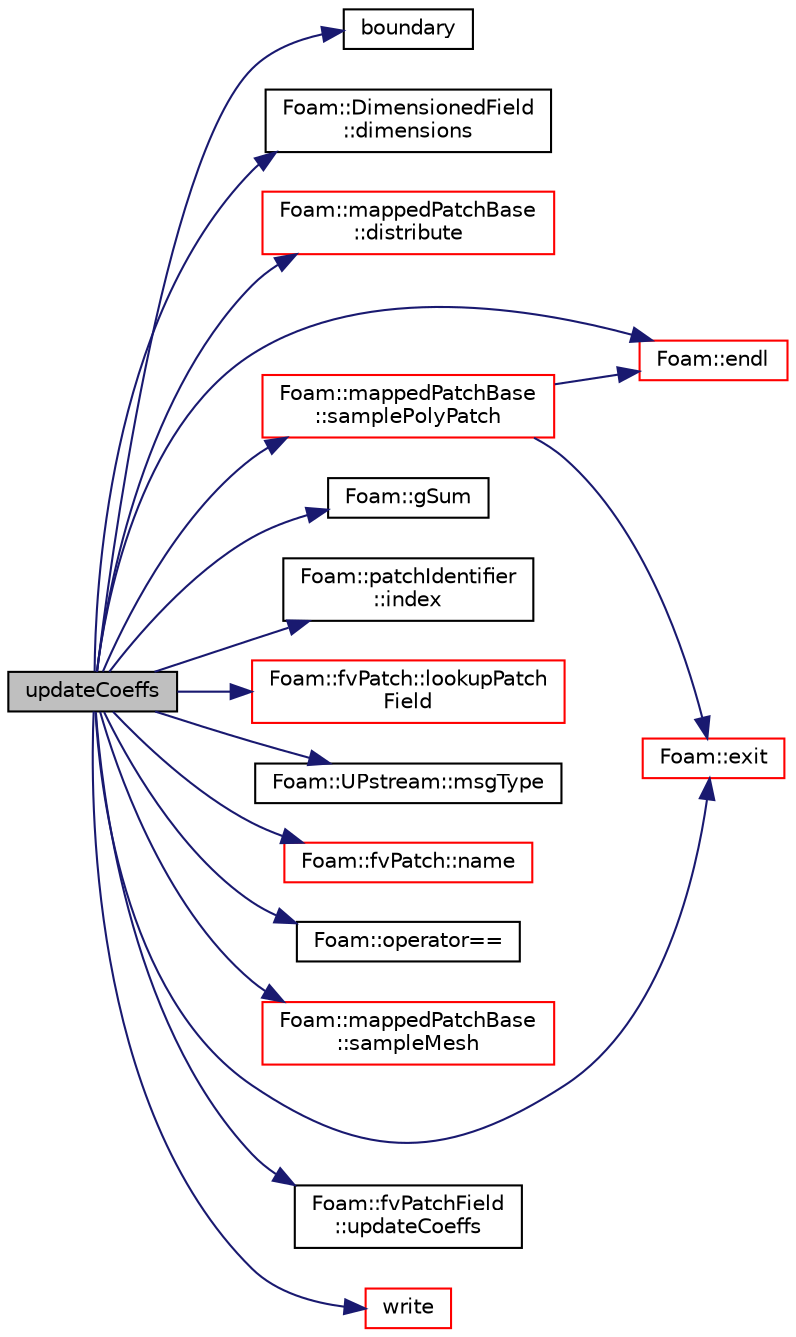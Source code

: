 digraph "updateCoeffs"
{
  bgcolor="transparent";
  edge [fontname="Helvetica",fontsize="10",labelfontname="Helvetica",labelfontsize="10"];
  node [fontname="Helvetica",fontsize="10",shape=record];
  rankdir="LR";
  Node1 [label="updateCoeffs",height=0.2,width=0.4,color="black", fillcolor="grey75", style="filled", fontcolor="black"];
  Node1 -> Node2 [color="midnightblue",fontsize="10",style="solid",fontname="Helvetica"];
  Node2 [label="boundary",height=0.2,width=0.4,color="black",URL="$a04068.html#a658027ecaee450b6533bd8d019d2c1f5"];
  Node1 -> Node3 [color="midnightblue",fontsize="10",style="solid",fontname="Helvetica"];
  Node3 [label="Foam::DimensionedField\l::dimensions",height=0.2,width=0.4,color="black",URL="$a00541.html#a6098093e7de06370342a85cfae8b31f5",tooltip="Return dimensions. "];
  Node1 -> Node4 [color="midnightblue",fontsize="10",style="solid",fontname="Helvetica"];
  Node4 [label="Foam::mappedPatchBase\l::distribute",height=0.2,width=0.4,color="red",URL="$a01457.html#a19634e92e19466f33831b6908d0a4fab",tooltip="Wrapper around map/interpolate data distribution. "];
  Node1 -> Node5 [color="midnightblue",fontsize="10",style="solid",fontname="Helvetica"];
  Node5 [label="Foam::endl",height=0.2,width=0.4,color="red",URL="$a10936.html#a2db8fe02a0d3909e9351bb4275b23ce4",tooltip="Add newline and flush stream. "];
  Node1 -> Node6 [color="midnightblue",fontsize="10",style="solid",fontname="Helvetica"];
  Node6 [label="Foam::exit",height=0.2,width=0.4,color="red",URL="$a10936.html#a06ca7250d8e89caf05243ec094843642"];
  Node1 -> Node7 [color="midnightblue",fontsize="10",style="solid",fontname="Helvetica"];
  Node7 [label="Foam::gSum",height=0.2,width=0.4,color="black",URL="$a10936.html#a11b1ebb4c53ad062332767d75ca96328"];
  Node1 -> Node8 [color="midnightblue",fontsize="10",style="solid",fontname="Helvetica"];
  Node8 [label="Foam::patchIdentifier\l::index",height=0.2,width=0.4,color="black",URL="$a01844.html#a7d1e8acadb27bd2b4e61457d47b71b6f",tooltip="Return the index of this patch in the boundaryMesh. "];
  Node1 -> Node9 [color="midnightblue",fontsize="10",style="solid",fontname="Helvetica"];
  Node9 [label="Foam::fvPatch::lookupPatch\lField",height=0.2,width=0.4,color="red",URL="$a00902.html#a008c673b38fb39ceab46af147be91f79",tooltip="Lookup and return the patchField of the named field from the. "];
  Node1 -> Node10 [color="midnightblue",fontsize="10",style="solid",fontname="Helvetica"];
  Node10 [label="Foam::UPstream::msgType",height=0.2,width=0.4,color="black",URL="$a02880.html#ae5b8fe6652f6320aa6c7f5c44b6f01b7",tooltip="Message tag of standard messages. "];
  Node1 -> Node11 [color="midnightblue",fontsize="10",style="solid",fontname="Helvetica"];
  Node11 [label="Foam::fvPatch::name",height=0.2,width=0.4,color="red",URL="$a00902.html#a75b72488d2e82151b025744974919d5d",tooltip="Return name. "];
  Node1 -> Node12 [color="midnightblue",fontsize="10",style="solid",fontname="Helvetica"];
  Node12 [label="Foam::operator==",height=0.2,width=0.4,color="black",URL="$a10936.html#a28a45d2e3cca6152b024de57575abbf1"];
  Node1 -> Node13 [color="midnightblue",fontsize="10",style="solid",fontname="Helvetica"];
  Node13 [label="Foam::mappedPatchBase\l::sampleMesh",height=0.2,width=0.4,color="red",URL="$a01457.html#a80e7d2240854cf86b347a95cb1bab341",tooltip="Get the region mesh. "];
  Node1 -> Node14 [color="midnightblue",fontsize="10",style="solid",fontname="Helvetica"];
  Node14 [label="Foam::mappedPatchBase\l::samplePolyPatch",height=0.2,width=0.4,color="red",URL="$a01457.html#a3434acc5afba1f7b7b8f4c573befd8b3",tooltip="Get the patch on the region. "];
  Node14 -> Node5 [color="midnightblue",fontsize="10",style="solid",fontname="Helvetica"];
  Node14 -> Node6 [color="midnightblue",fontsize="10",style="solid",fontname="Helvetica"];
  Node1 -> Node15 [color="midnightblue",fontsize="10",style="solid",fontname="Helvetica"];
  Node15 [label="Foam::fvPatchField\l::updateCoeffs",height=0.2,width=0.4,color="black",URL="$a00903.html#a7e24eafac629d3733181cd942d4c902f",tooltip="Update the coefficients associated with the patch field. "];
  Node1 -> Node16 [color="midnightblue",fontsize="10",style="solid",fontname="Helvetica"];
  Node16 [label="write",height=0.2,width=0.4,color="red",URL="$a01455.html#a0941061ad5a26be83b4107d05750ace6",tooltip="Write. "];
}
